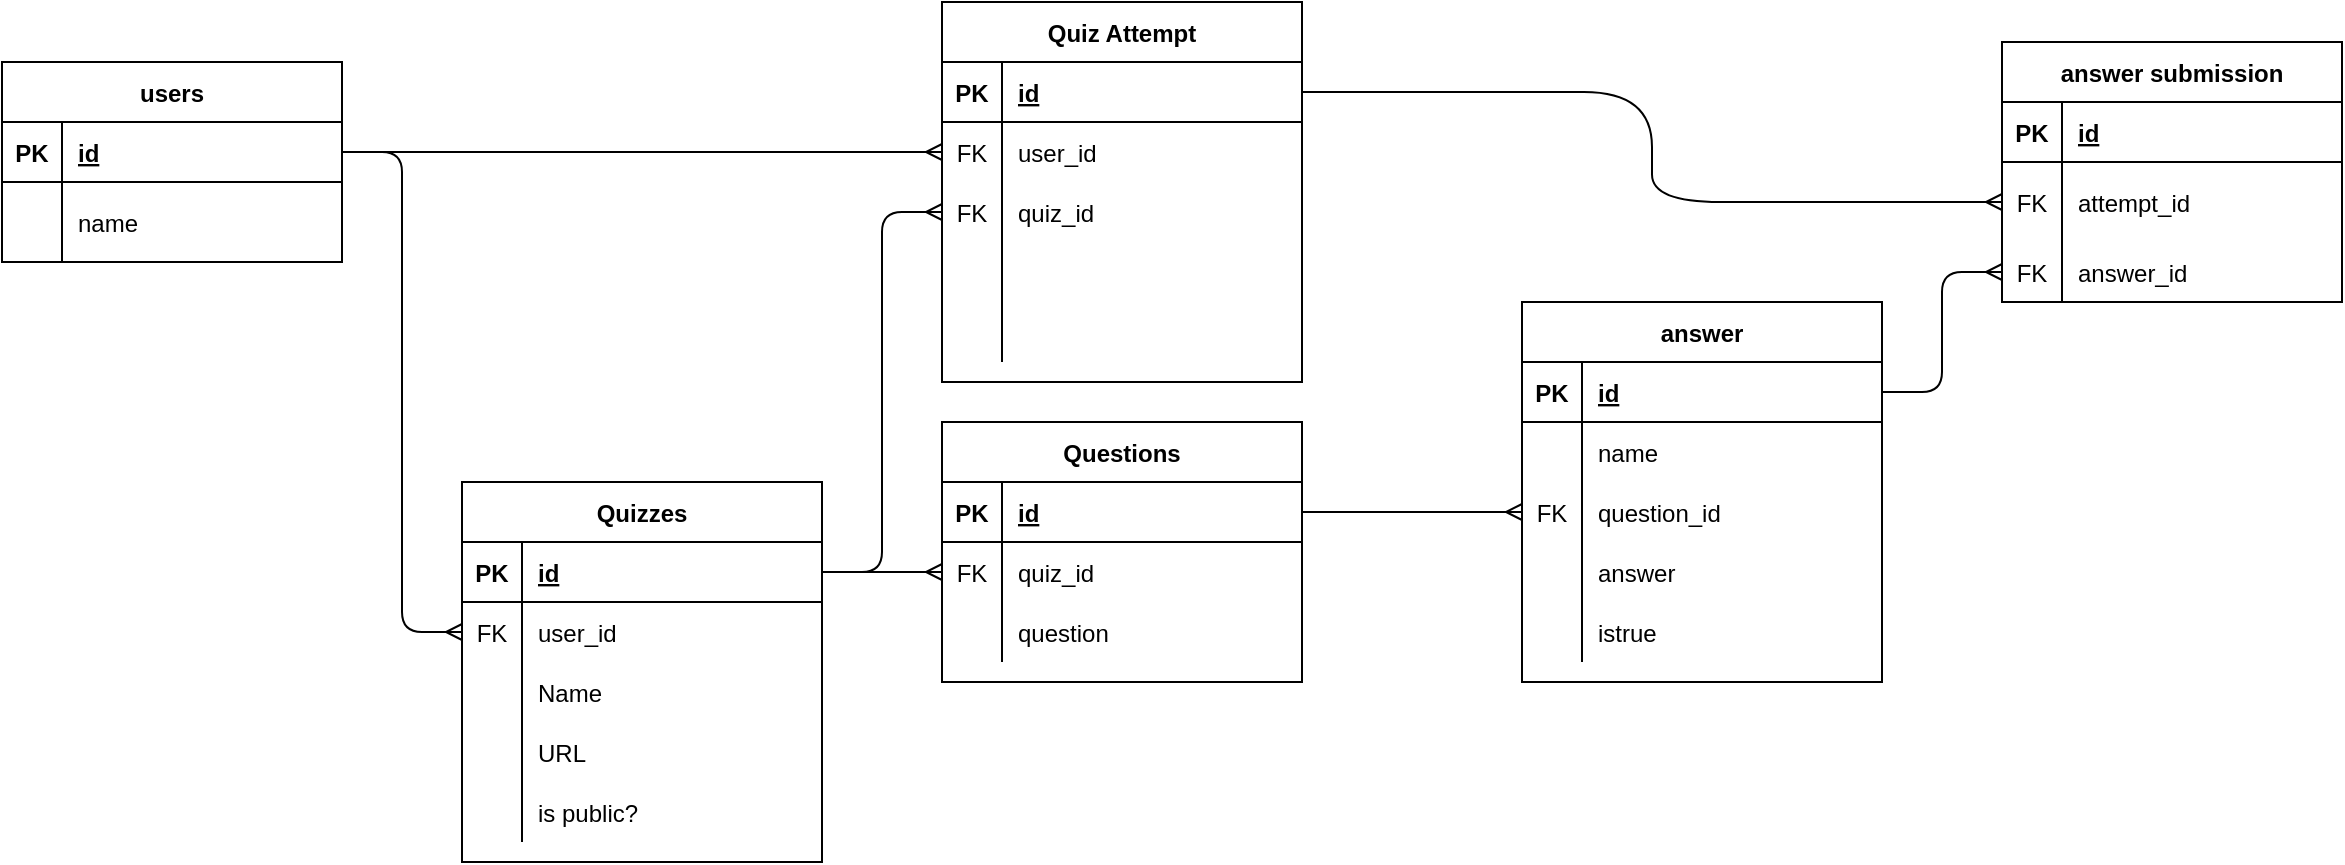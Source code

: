 <mxfile version="13.10.4" type="github">
  <diagram id="rns0u1nfgmBYsvCwoi5d" name="Page-1">
    <mxGraphModel dx="2415" dy="905" grid="1" gridSize="10" guides="1" tooltips="1" connect="1" arrows="1" fold="1" page="1" pageScale="1" pageWidth="827" pageHeight="1169" math="0" shadow="0">
      <root>
        <mxCell id="0" />
        <mxCell id="1" parent="0" />
        <mxCell id="rZR9b4DwEJ2o0DF0y7g5-14" value="Quizzes" style="shape=table;startSize=30;container=1;collapsible=1;childLayout=tableLayout;fixedRows=1;rowLines=0;fontStyle=1;align=center;resizeLast=1;" parent="1" vertex="1">
          <mxGeometry x="-130" y="370" width="180" height="190" as="geometry" />
        </mxCell>
        <mxCell id="rZR9b4DwEJ2o0DF0y7g5-15" value="" style="shape=partialRectangle;collapsible=0;dropTarget=0;pointerEvents=0;fillColor=none;top=0;left=0;bottom=1;right=0;points=[[0,0.5],[1,0.5]];portConstraint=eastwest;" parent="rZR9b4DwEJ2o0DF0y7g5-14" vertex="1">
          <mxGeometry y="30" width="180" height="30" as="geometry" />
        </mxCell>
        <mxCell id="rZR9b4DwEJ2o0DF0y7g5-16" value="PK" style="shape=partialRectangle;connectable=0;fillColor=none;top=0;left=0;bottom=0;right=0;fontStyle=1;overflow=hidden;" parent="rZR9b4DwEJ2o0DF0y7g5-15" vertex="1">
          <mxGeometry width="30" height="30" as="geometry" />
        </mxCell>
        <mxCell id="rZR9b4DwEJ2o0DF0y7g5-17" value="id" style="shape=partialRectangle;connectable=0;fillColor=none;top=0;left=0;bottom=0;right=0;align=left;spacingLeft=6;fontStyle=5;overflow=hidden;" parent="rZR9b4DwEJ2o0DF0y7g5-15" vertex="1">
          <mxGeometry x="30" width="150" height="30" as="geometry" />
        </mxCell>
        <mxCell id="rZR9b4DwEJ2o0DF0y7g5-18" value="" style="shape=partialRectangle;collapsible=0;dropTarget=0;pointerEvents=0;fillColor=none;top=0;left=0;bottom=0;right=0;points=[[0,0.5],[1,0.5]];portConstraint=eastwest;" parent="rZR9b4DwEJ2o0DF0y7g5-14" vertex="1">
          <mxGeometry y="60" width="180" height="30" as="geometry" />
        </mxCell>
        <mxCell id="rZR9b4DwEJ2o0DF0y7g5-19" value="FK" style="shape=partialRectangle;connectable=0;fillColor=none;top=0;left=0;bottom=0;right=0;editable=1;overflow=hidden;" parent="rZR9b4DwEJ2o0DF0y7g5-18" vertex="1">
          <mxGeometry width="30" height="30" as="geometry" />
        </mxCell>
        <mxCell id="rZR9b4DwEJ2o0DF0y7g5-20" value="user_id" style="shape=partialRectangle;connectable=0;fillColor=none;top=0;left=0;bottom=0;right=0;align=left;spacingLeft=6;overflow=hidden;" parent="rZR9b4DwEJ2o0DF0y7g5-18" vertex="1">
          <mxGeometry x="30" width="150" height="30" as="geometry" />
        </mxCell>
        <mxCell id="rZR9b4DwEJ2o0DF0y7g5-21" value="" style="shape=partialRectangle;collapsible=0;dropTarget=0;pointerEvents=0;fillColor=none;top=0;left=0;bottom=0;right=0;points=[[0,0.5],[1,0.5]];portConstraint=eastwest;" parent="rZR9b4DwEJ2o0DF0y7g5-14" vertex="1">
          <mxGeometry y="90" width="180" height="30" as="geometry" />
        </mxCell>
        <mxCell id="rZR9b4DwEJ2o0DF0y7g5-22" value="" style="shape=partialRectangle;connectable=0;fillColor=none;top=0;left=0;bottom=0;right=0;editable=1;overflow=hidden;" parent="rZR9b4DwEJ2o0DF0y7g5-21" vertex="1">
          <mxGeometry width="30" height="30" as="geometry" />
        </mxCell>
        <mxCell id="rZR9b4DwEJ2o0DF0y7g5-23" value="Name" style="shape=partialRectangle;connectable=0;fillColor=none;top=0;left=0;bottom=0;right=0;align=left;spacingLeft=6;overflow=hidden;" parent="rZR9b4DwEJ2o0DF0y7g5-21" vertex="1">
          <mxGeometry x="30" width="150" height="30" as="geometry" />
        </mxCell>
        <mxCell id="rZR9b4DwEJ2o0DF0y7g5-24" value="" style="shape=partialRectangle;collapsible=0;dropTarget=0;pointerEvents=0;fillColor=none;top=0;left=0;bottom=0;right=0;points=[[0,0.5],[1,0.5]];portConstraint=eastwest;" parent="rZR9b4DwEJ2o0DF0y7g5-14" vertex="1">
          <mxGeometry y="120" width="180" height="30" as="geometry" />
        </mxCell>
        <mxCell id="rZR9b4DwEJ2o0DF0y7g5-25" value="" style="shape=partialRectangle;connectable=0;fillColor=none;top=0;left=0;bottom=0;right=0;editable=1;overflow=hidden;" parent="rZR9b4DwEJ2o0DF0y7g5-24" vertex="1">
          <mxGeometry width="30" height="30" as="geometry" />
        </mxCell>
        <mxCell id="rZR9b4DwEJ2o0DF0y7g5-26" value="URL" style="shape=partialRectangle;connectable=0;fillColor=none;top=0;left=0;bottom=0;right=0;align=left;spacingLeft=6;overflow=hidden;" parent="rZR9b4DwEJ2o0DF0y7g5-24" vertex="1">
          <mxGeometry x="30" width="150" height="30" as="geometry" />
        </mxCell>
        <mxCell id="eNl7Bhu4wVigswZDlccV-51" value="" style="shape=partialRectangle;collapsible=0;dropTarget=0;pointerEvents=0;fillColor=none;top=0;left=0;bottom=0;right=0;points=[[0,0.5],[1,0.5]];portConstraint=eastwest;" parent="rZR9b4DwEJ2o0DF0y7g5-14" vertex="1">
          <mxGeometry y="150" width="180" height="30" as="geometry" />
        </mxCell>
        <mxCell id="eNl7Bhu4wVigswZDlccV-52" value="" style="shape=partialRectangle;connectable=0;fillColor=none;top=0;left=0;bottom=0;right=0;editable=1;overflow=hidden;" parent="eNl7Bhu4wVigswZDlccV-51" vertex="1">
          <mxGeometry width="30" height="30" as="geometry" />
        </mxCell>
        <mxCell id="eNl7Bhu4wVigswZDlccV-53" value="is public?" style="shape=partialRectangle;connectable=0;fillColor=none;top=0;left=0;bottom=0;right=0;align=left;spacingLeft=6;overflow=hidden;" parent="eNl7Bhu4wVigswZDlccV-51" vertex="1">
          <mxGeometry x="30" width="150" height="30" as="geometry" />
        </mxCell>
        <mxCell id="rZR9b4DwEJ2o0DF0y7g5-28" value="" style="edgeStyle=entityRelationEdgeStyle;fontSize=12;html=1;endArrow=ERmany;exitX=1;exitY=0.5;exitDx=0;exitDy=0;entryX=0;entryY=0.5;entryDx=0;entryDy=0;" parent="1" source="gGaJTS9Biq2GA9kVNMcF-41" target="rZR9b4DwEJ2o0DF0y7g5-42" edge="1">
          <mxGeometry width="100" height="100" relative="1" as="geometry">
            <mxPoint x="-190" y="205" as="sourcePoint" />
            <mxPoint y="150" as="targetPoint" />
          </mxGeometry>
        </mxCell>
        <mxCell id="rZR9b4DwEJ2o0DF0y7g5-38" value="Quiz Attempt" style="shape=table;startSize=30;container=1;collapsible=1;childLayout=tableLayout;fixedRows=1;rowLines=0;fontStyle=1;align=center;resizeLast=1;" parent="1" vertex="1">
          <mxGeometry x="110" y="130" width="180" height="190" as="geometry" />
        </mxCell>
        <mxCell id="rZR9b4DwEJ2o0DF0y7g5-39" value="" style="shape=partialRectangle;collapsible=0;dropTarget=0;pointerEvents=0;fillColor=none;top=0;left=0;bottom=1;right=0;points=[[0,0.5],[1,0.5]];portConstraint=eastwest;" parent="rZR9b4DwEJ2o0DF0y7g5-38" vertex="1">
          <mxGeometry y="30" width="180" height="30" as="geometry" />
        </mxCell>
        <mxCell id="rZR9b4DwEJ2o0DF0y7g5-40" value="PK" style="shape=partialRectangle;connectable=0;fillColor=none;top=0;left=0;bottom=0;right=0;fontStyle=1;overflow=hidden;" parent="rZR9b4DwEJ2o0DF0y7g5-39" vertex="1">
          <mxGeometry width="30" height="30" as="geometry" />
        </mxCell>
        <mxCell id="rZR9b4DwEJ2o0DF0y7g5-41" value="id" style="shape=partialRectangle;connectable=0;fillColor=none;top=0;left=0;bottom=0;right=0;align=left;spacingLeft=6;fontStyle=5;overflow=hidden;" parent="rZR9b4DwEJ2o0DF0y7g5-39" vertex="1">
          <mxGeometry x="30" width="150" height="30" as="geometry" />
        </mxCell>
        <mxCell id="rZR9b4DwEJ2o0DF0y7g5-42" value="" style="shape=partialRectangle;collapsible=0;dropTarget=0;pointerEvents=0;fillColor=none;top=0;left=0;bottom=0;right=0;points=[[0,0.5],[1,0.5]];portConstraint=eastwest;" parent="rZR9b4DwEJ2o0DF0y7g5-38" vertex="1">
          <mxGeometry y="60" width="180" height="30" as="geometry" />
        </mxCell>
        <mxCell id="rZR9b4DwEJ2o0DF0y7g5-43" value="FK" style="shape=partialRectangle;connectable=0;fillColor=none;top=0;left=0;bottom=0;right=0;editable=1;overflow=hidden;" parent="rZR9b4DwEJ2o0DF0y7g5-42" vertex="1">
          <mxGeometry width="30" height="30" as="geometry" />
        </mxCell>
        <mxCell id="rZR9b4DwEJ2o0DF0y7g5-44" value="user_id" style="shape=partialRectangle;connectable=0;fillColor=none;top=0;left=0;bottom=0;right=0;align=left;spacingLeft=6;overflow=hidden;" parent="rZR9b4DwEJ2o0DF0y7g5-42" vertex="1">
          <mxGeometry x="30" width="150" height="30" as="geometry" />
        </mxCell>
        <mxCell id="rZR9b4DwEJ2o0DF0y7g5-45" value="" style="shape=partialRectangle;collapsible=0;dropTarget=0;pointerEvents=0;fillColor=none;top=0;left=0;bottom=0;right=0;points=[[0,0.5],[1,0.5]];portConstraint=eastwest;" parent="rZR9b4DwEJ2o0DF0y7g5-38" vertex="1">
          <mxGeometry y="90" width="180" height="30" as="geometry" />
        </mxCell>
        <mxCell id="rZR9b4DwEJ2o0DF0y7g5-46" value="FK" style="shape=partialRectangle;connectable=0;fillColor=none;top=0;left=0;bottom=0;right=0;editable=1;overflow=hidden;" parent="rZR9b4DwEJ2o0DF0y7g5-45" vertex="1">
          <mxGeometry width="30" height="30" as="geometry" />
        </mxCell>
        <mxCell id="rZR9b4DwEJ2o0DF0y7g5-47" value="quiz_id" style="shape=partialRectangle;connectable=0;fillColor=none;top=0;left=0;bottom=0;right=0;align=left;spacingLeft=6;overflow=hidden;" parent="rZR9b4DwEJ2o0DF0y7g5-45" vertex="1">
          <mxGeometry x="30" width="150" height="30" as="geometry" />
        </mxCell>
        <mxCell id="rZR9b4DwEJ2o0DF0y7g5-48" value="" style="shape=partialRectangle;collapsible=0;dropTarget=0;pointerEvents=0;fillColor=none;top=0;left=0;bottom=0;right=0;points=[[0,0.5],[1,0.5]];portConstraint=eastwest;" parent="rZR9b4DwEJ2o0DF0y7g5-38" vertex="1">
          <mxGeometry y="120" width="180" height="30" as="geometry" />
        </mxCell>
        <mxCell id="rZR9b4DwEJ2o0DF0y7g5-49" value="" style="shape=partialRectangle;connectable=0;fillColor=none;top=0;left=0;bottom=0;right=0;editable=1;overflow=hidden;" parent="rZR9b4DwEJ2o0DF0y7g5-48" vertex="1">
          <mxGeometry width="30" height="30" as="geometry" />
        </mxCell>
        <mxCell id="rZR9b4DwEJ2o0DF0y7g5-50" value="" style="shape=partialRectangle;connectable=0;fillColor=none;top=0;left=0;bottom=0;right=0;align=left;spacingLeft=6;overflow=hidden;" parent="rZR9b4DwEJ2o0DF0y7g5-48" vertex="1">
          <mxGeometry x="30" width="150" height="30" as="geometry" />
        </mxCell>
        <mxCell id="rZR9b4DwEJ2o0DF0y7g5-64" value="" style="shape=partialRectangle;collapsible=0;dropTarget=0;pointerEvents=0;fillColor=none;top=0;left=0;bottom=0;right=0;points=[[0,0.5],[1,0.5]];portConstraint=eastwest;" parent="rZR9b4DwEJ2o0DF0y7g5-38" vertex="1">
          <mxGeometry y="150" width="180" height="30" as="geometry" />
        </mxCell>
        <mxCell id="rZR9b4DwEJ2o0DF0y7g5-65" value="" style="shape=partialRectangle;connectable=0;fillColor=none;top=0;left=0;bottom=0;right=0;editable=1;overflow=hidden;" parent="rZR9b4DwEJ2o0DF0y7g5-64" vertex="1">
          <mxGeometry width="30" height="30" as="geometry" />
        </mxCell>
        <mxCell id="rZR9b4DwEJ2o0DF0y7g5-66" value="" style="shape=partialRectangle;connectable=0;fillColor=none;top=0;left=0;bottom=0;right=0;align=left;spacingLeft=6;overflow=hidden;" parent="rZR9b4DwEJ2o0DF0y7g5-64" vertex="1">
          <mxGeometry x="30" width="150" height="30" as="geometry" />
        </mxCell>
        <mxCell id="rZR9b4DwEJ2o0DF0y7g5-73" value="" style="edgeStyle=entityRelationEdgeStyle;fontSize=12;html=1;endArrow=ERmany;exitX=1;exitY=0.5;exitDx=0;exitDy=0;" parent="1" source="gGaJTS9Biq2GA9kVNMcF-41" target="rZR9b4DwEJ2o0DF0y7g5-18" edge="1">
          <mxGeometry width="100" height="100" relative="1" as="geometry">
            <mxPoint x="-190" y="205" as="sourcePoint" />
            <mxPoint x="-20" y="480" as="targetPoint" />
          </mxGeometry>
        </mxCell>
        <mxCell id="eNl7Bhu4wVigswZDlccV-14" value="Questions" style="shape=table;startSize=30;container=1;collapsible=1;childLayout=tableLayout;fixedRows=1;rowLines=0;fontStyle=1;align=center;resizeLast=1;" parent="1" vertex="1">
          <mxGeometry x="110" y="340" width="180" height="130" as="geometry" />
        </mxCell>
        <mxCell id="eNl7Bhu4wVigswZDlccV-15" value="" style="shape=partialRectangle;collapsible=0;dropTarget=0;pointerEvents=0;fillColor=none;top=0;left=0;bottom=1;right=0;points=[[0,0.5],[1,0.5]];portConstraint=eastwest;" parent="eNl7Bhu4wVigswZDlccV-14" vertex="1">
          <mxGeometry y="30" width="180" height="30" as="geometry" />
        </mxCell>
        <mxCell id="eNl7Bhu4wVigswZDlccV-16" value="PK" style="shape=partialRectangle;connectable=0;fillColor=none;top=0;left=0;bottom=0;right=0;fontStyle=1;overflow=hidden;" parent="eNl7Bhu4wVigswZDlccV-15" vertex="1">
          <mxGeometry width="30" height="30" as="geometry" />
        </mxCell>
        <mxCell id="eNl7Bhu4wVigswZDlccV-17" value="id" style="shape=partialRectangle;connectable=0;fillColor=none;top=0;left=0;bottom=0;right=0;align=left;spacingLeft=6;fontStyle=5;overflow=hidden;" parent="eNl7Bhu4wVigswZDlccV-15" vertex="1">
          <mxGeometry x="30" width="150" height="30" as="geometry" />
        </mxCell>
        <mxCell id="eNl7Bhu4wVigswZDlccV-18" value="" style="shape=partialRectangle;collapsible=0;dropTarget=0;pointerEvents=0;fillColor=none;top=0;left=0;bottom=0;right=0;points=[[0,0.5],[1,0.5]];portConstraint=eastwest;" parent="eNl7Bhu4wVigswZDlccV-14" vertex="1">
          <mxGeometry y="60" width="180" height="30" as="geometry" />
        </mxCell>
        <mxCell id="eNl7Bhu4wVigswZDlccV-19" value="FK" style="shape=partialRectangle;connectable=0;fillColor=none;top=0;left=0;bottom=0;right=0;editable=1;overflow=hidden;" parent="eNl7Bhu4wVigswZDlccV-18" vertex="1">
          <mxGeometry width="30" height="30" as="geometry" />
        </mxCell>
        <mxCell id="eNl7Bhu4wVigswZDlccV-20" value="quiz_id" style="shape=partialRectangle;connectable=0;fillColor=none;top=0;left=0;bottom=0;right=0;align=left;spacingLeft=6;overflow=hidden;" parent="eNl7Bhu4wVigswZDlccV-18" vertex="1">
          <mxGeometry x="30" width="150" height="30" as="geometry" />
        </mxCell>
        <mxCell id="eNl7Bhu4wVigswZDlccV-21" value="" style="shape=partialRectangle;collapsible=0;dropTarget=0;pointerEvents=0;fillColor=none;top=0;left=0;bottom=0;right=0;points=[[0,0.5],[1,0.5]];portConstraint=eastwest;" parent="eNl7Bhu4wVigswZDlccV-14" vertex="1">
          <mxGeometry y="90" width="180" height="30" as="geometry" />
        </mxCell>
        <mxCell id="eNl7Bhu4wVigswZDlccV-22" value="" style="shape=partialRectangle;connectable=0;fillColor=none;top=0;left=0;bottom=0;right=0;editable=1;overflow=hidden;" parent="eNl7Bhu4wVigswZDlccV-21" vertex="1">
          <mxGeometry width="30" height="30" as="geometry" />
        </mxCell>
        <mxCell id="eNl7Bhu4wVigswZDlccV-23" value="question" style="shape=partialRectangle;connectable=0;fillColor=none;top=0;left=0;bottom=0;right=0;align=left;spacingLeft=6;overflow=hidden;" parent="eNl7Bhu4wVigswZDlccV-21" vertex="1">
          <mxGeometry x="30" width="150" height="30" as="geometry" />
        </mxCell>
        <mxCell id="eNl7Bhu4wVigswZDlccV-54" value="answer submission" style="shape=table;startSize=30;container=1;collapsible=1;childLayout=tableLayout;fixedRows=1;rowLines=0;fontStyle=1;align=center;resizeLast=1;" parent="1" vertex="1">
          <mxGeometry x="640" y="150" width="170" height="130" as="geometry" />
        </mxCell>
        <mxCell id="eNl7Bhu4wVigswZDlccV-55" value="" style="shape=partialRectangle;collapsible=0;dropTarget=0;pointerEvents=0;fillColor=none;top=0;left=0;bottom=1;right=0;points=[[0,0.5],[1,0.5]];portConstraint=eastwest;" parent="eNl7Bhu4wVigswZDlccV-54" vertex="1">
          <mxGeometry y="30" width="170" height="30" as="geometry" />
        </mxCell>
        <mxCell id="eNl7Bhu4wVigswZDlccV-56" value="PK" style="shape=partialRectangle;connectable=0;fillColor=none;top=0;left=0;bottom=0;right=0;fontStyle=1;overflow=hidden;" parent="eNl7Bhu4wVigswZDlccV-55" vertex="1">
          <mxGeometry width="30" height="30" as="geometry" />
        </mxCell>
        <mxCell id="eNl7Bhu4wVigswZDlccV-57" value="id" style="shape=partialRectangle;connectable=0;fillColor=none;top=0;left=0;bottom=0;right=0;align=left;spacingLeft=6;fontStyle=5;overflow=hidden;" parent="eNl7Bhu4wVigswZDlccV-55" vertex="1">
          <mxGeometry x="30" width="140" height="30" as="geometry" />
        </mxCell>
        <mxCell id="eNl7Bhu4wVigswZDlccV-58" value="" style="shape=partialRectangle;collapsible=0;dropTarget=0;pointerEvents=0;fillColor=none;top=0;left=0;bottom=0;right=0;points=[[0,0.5],[1,0.5]];portConstraint=eastwest;" parent="eNl7Bhu4wVigswZDlccV-54" vertex="1">
          <mxGeometry y="60" width="170" height="40" as="geometry" />
        </mxCell>
        <mxCell id="eNl7Bhu4wVigswZDlccV-59" value="FK" style="shape=partialRectangle;connectable=0;fillColor=none;top=0;left=0;bottom=0;right=0;editable=1;overflow=hidden;" parent="eNl7Bhu4wVigswZDlccV-58" vertex="1">
          <mxGeometry width="30" height="40" as="geometry" />
        </mxCell>
        <mxCell id="eNl7Bhu4wVigswZDlccV-60" value="attempt_id" style="shape=partialRectangle;connectable=0;fillColor=none;top=0;left=0;bottom=0;right=0;align=left;spacingLeft=6;overflow=hidden;" parent="eNl7Bhu4wVigswZDlccV-58" vertex="1">
          <mxGeometry x="30" width="140" height="40" as="geometry" />
        </mxCell>
        <mxCell id="eNl7Bhu4wVigswZDlccV-61" value="" style="shape=partialRectangle;collapsible=0;dropTarget=0;pointerEvents=0;fillColor=none;top=0;left=0;bottom=0;right=0;points=[[0,0.5],[1,0.5]];portConstraint=eastwest;" parent="eNl7Bhu4wVigswZDlccV-54" vertex="1">
          <mxGeometry y="100" width="170" height="30" as="geometry" />
        </mxCell>
        <mxCell id="eNl7Bhu4wVigswZDlccV-62" value="FK" style="shape=partialRectangle;connectable=0;fillColor=none;top=0;left=0;bottom=0;right=0;editable=1;overflow=hidden;" parent="eNl7Bhu4wVigswZDlccV-61" vertex="1">
          <mxGeometry width="30" height="30" as="geometry" />
        </mxCell>
        <mxCell id="eNl7Bhu4wVigswZDlccV-63" value="answer_id" style="shape=partialRectangle;connectable=0;fillColor=none;top=0;left=0;bottom=0;right=0;align=left;spacingLeft=6;overflow=hidden;" parent="eNl7Bhu4wVigswZDlccV-61" vertex="1">
          <mxGeometry x="30" width="140" height="30" as="geometry" />
        </mxCell>
        <mxCell id="eNl7Bhu4wVigswZDlccV-76" value="" style="edgeStyle=entityRelationEdgeStyle;fontSize=12;html=1;endArrow=ERmany;exitX=1;exitY=0.5;exitDx=0;exitDy=0;entryX=0;entryY=0.5;entryDx=0;entryDy=0;" parent="1" source="rZR9b4DwEJ2o0DF0y7g5-15" target="rZR9b4DwEJ2o0DF0y7g5-45" edge="1">
          <mxGeometry width="100" height="100" relative="1" as="geometry">
            <mxPoint x="220" y="470" as="sourcePoint" />
            <mxPoint x="530" y="300" as="targetPoint" />
          </mxGeometry>
        </mxCell>
        <mxCell id="eNl7Bhu4wVigswZDlccV-79" value="" style="edgeStyle=elbowEdgeStyle;fontSize=12;html=1;endArrow=ERmany;exitX=1;exitY=0.5;exitDx=0;exitDy=0;rounded=1;jumpSize=0;arcSize=68;" parent="1" source="rZR9b4DwEJ2o0DF0y7g5-39" target="eNl7Bhu4wVigswZDlccV-58" edge="1">
          <mxGeometry width="100" height="100" relative="1" as="geometry">
            <mxPoint x="380" y="175" as="sourcePoint" />
            <mxPoint x="490" y="175" as="targetPoint" />
          </mxGeometry>
        </mxCell>
        <mxCell id="eNl7Bhu4wVigswZDlccV-80" value="" style="edgeStyle=entityRelationEdgeStyle;fontSize=12;html=1;endArrow=ERmany;entryX=0;entryY=0.5;entryDx=0;entryDy=0;" parent="1" source="eNl7Bhu4wVigswZDlccV-15" target="gGaJTS9Biq2GA9kVNMcF-11" edge="1">
          <mxGeometry width="100" height="100" relative="1" as="geometry">
            <mxPoint x="370" y="420" as="sourcePoint" />
            <mxPoint x="560" y="550" as="targetPoint" />
          </mxGeometry>
        </mxCell>
        <mxCell id="eNl7Bhu4wVigswZDlccV-81" value="" style="edgeStyle=entityRelationEdgeStyle;fontSize=12;html=1;endArrow=ERmany;entryX=0;entryY=0.5;entryDx=0;entryDy=0;exitX=1;exitY=0.5;exitDx=0;exitDy=0;" parent="1" source="rZR9b4DwEJ2o0DF0y7g5-15" target="eNl7Bhu4wVigswZDlccV-18" edge="1">
          <mxGeometry width="100" height="100" relative="1" as="geometry">
            <mxPoint x="50" y="560" as="sourcePoint" />
            <mxPoint x="230" y="400" as="targetPoint" />
          </mxGeometry>
        </mxCell>
        <mxCell id="gGaJTS9Biq2GA9kVNMcF-7" value="answer" style="shape=table;startSize=30;container=1;collapsible=1;childLayout=tableLayout;fixedRows=1;rowLines=0;fontStyle=1;align=center;resizeLast=1;" vertex="1" parent="1">
          <mxGeometry x="400" y="280" width="180" height="190" as="geometry" />
        </mxCell>
        <mxCell id="gGaJTS9Biq2GA9kVNMcF-8" value="" style="shape=partialRectangle;collapsible=0;dropTarget=0;pointerEvents=0;fillColor=none;top=0;left=0;bottom=1;right=0;points=[[0,0.5],[1,0.5]];portConstraint=eastwest;" vertex="1" parent="gGaJTS9Biq2GA9kVNMcF-7">
          <mxGeometry y="30" width="180" height="30" as="geometry" />
        </mxCell>
        <mxCell id="gGaJTS9Biq2GA9kVNMcF-9" value="PK" style="shape=partialRectangle;connectable=0;fillColor=none;top=0;left=0;bottom=0;right=0;fontStyle=1;overflow=hidden;" vertex="1" parent="gGaJTS9Biq2GA9kVNMcF-8">
          <mxGeometry width="30" height="30" as="geometry" />
        </mxCell>
        <mxCell id="gGaJTS9Biq2GA9kVNMcF-10" value="id" style="shape=partialRectangle;connectable=0;fillColor=none;top=0;left=0;bottom=0;right=0;align=left;spacingLeft=6;fontStyle=5;overflow=hidden;" vertex="1" parent="gGaJTS9Biq2GA9kVNMcF-8">
          <mxGeometry x="30" width="150" height="30" as="geometry" />
        </mxCell>
        <mxCell id="gGaJTS9Biq2GA9kVNMcF-37" value="" style="shape=partialRectangle;collapsible=0;dropTarget=0;pointerEvents=0;fillColor=none;top=0;left=0;bottom=0;right=0;points=[[0,0.5],[1,0.5]];portConstraint=eastwest;" vertex="1" parent="gGaJTS9Biq2GA9kVNMcF-7">
          <mxGeometry y="60" width="180" height="30" as="geometry" />
        </mxCell>
        <mxCell id="gGaJTS9Biq2GA9kVNMcF-38" value="" style="shape=partialRectangle;connectable=0;fillColor=none;top=0;left=0;bottom=0;right=0;editable=1;overflow=hidden;" vertex="1" parent="gGaJTS9Biq2GA9kVNMcF-37">
          <mxGeometry width="30" height="30" as="geometry" />
        </mxCell>
        <mxCell id="gGaJTS9Biq2GA9kVNMcF-39" value="name" style="shape=partialRectangle;connectable=0;fillColor=none;top=0;left=0;bottom=0;right=0;align=left;spacingLeft=6;overflow=hidden;" vertex="1" parent="gGaJTS9Biq2GA9kVNMcF-37">
          <mxGeometry x="30" width="150" height="30" as="geometry" />
        </mxCell>
        <mxCell id="gGaJTS9Biq2GA9kVNMcF-11" value="" style="shape=partialRectangle;collapsible=0;dropTarget=0;pointerEvents=0;fillColor=none;top=0;left=0;bottom=0;right=0;points=[[0,0.5],[1,0.5]];portConstraint=eastwest;" vertex="1" parent="gGaJTS9Biq2GA9kVNMcF-7">
          <mxGeometry y="90" width="180" height="30" as="geometry" />
        </mxCell>
        <mxCell id="gGaJTS9Biq2GA9kVNMcF-12" value="FK" style="shape=partialRectangle;connectable=0;fillColor=none;top=0;left=0;bottom=0;right=0;editable=1;overflow=hidden;" vertex="1" parent="gGaJTS9Biq2GA9kVNMcF-11">
          <mxGeometry width="30" height="30" as="geometry" />
        </mxCell>
        <mxCell id="gGaJTS9Biq2GA9kVNMcF-13" value="question_id" style="shape=partialRectangle;connectable=0;fillColor=none;top=0;left=0;bottom=0;right=0;align=left;spacingLeft=6;overflow=hidden;" vertex="1" parent="gGaJTS9Biq2GA9kVNMcF-11">
          <mxGeometry x="30" width="150" height="30" as="geometry" />
        </mxCell>
        <mxCell id="gGaJTS9Biq2GA9kVNMcF-17" value="" style="shape=partialRectangle;collapsible=0;dropTarget=0;pointerEvents=0;fillColor=none;top=0;left=0;bottom=0;right=0;points=[[0,0.5],[1,0.5]];portConstraint=eastwest;" vertex="1" parent="gGaJTS9Biq2GA9kVNMcF-7">
          <mxGeometry y="120" width="180" height="30" as="geometry" />
        </mxCell>
        <mxCell id="gGaJTS9Biq2GA9kVNMcF-18" value="" style="shape=partialRectangle;connectable=0;fillColor=none;top=0;left=0;bottom=0;right=0;editable=1;overflow=hidden;" vertex="1" parent="gGaJTS9Biq2GA9kVNMcF-17">
          <mxGeometry width="30" height="30" as="geometry" />
        </mxCell>
        <mxCell id="gGaJTS9Biq2GA9kVNMcF-19" value="answer" style="shape=partialRectangle;connectable=0;fillColor=none;top=0;left=0;bottom=0;right=0;align=left;spacingLeft=6;overflow=hidden;" vertex="1" parent="gGaJTS9Biq2GA9kVNMcF-17">
          <mxGeometry x="30" width="150" height="30" as="geometry" />
        </mxCell>
        <mxCell id="gGaJTS9Biq2GA9kVNMcF-20" value="" style="shape=partialRectangle;collapsible=0;dropTarget=0;pointerEvents=0;fillColor=none;top=0;left=0;bottom=0;right=0;points=[[0,0.5],[1,0.5]];portConstraint=eastwest;" vertex="1" parent="gGaJTS9Biq2GA9kVNMcF-7">
          <mxGeometry y="150" width="180" height="30" as="geometry" />
        </mxCell>
        <mxCell id="gGaJTS9Biq2GA9kVNMcF-21" value="" style="shape=partialRectangle;connectable=0;fillColor=none;top=0;left=0;bottom=0;right=0;editable=1;overflow=hidden;" vertex="1" parent="gGaJTS9Biq2GA9kVNMcF-20">
          <mxGeometry width="30" height="30" as="geometry" />
        </mxCell>
        <mxCell id="gGaJTS9Biq2GA9kVNMcF-22" value="istrue" style="shape=partialRectangle;connectable=0;fillColor=none;top=0;left=0;bottom=0;right=0;align=left;spacingLeft=6;overflow=hidden;" vertex="1" parent="gGaJTS9Biq2GA9kVNMcF-20">
          <mxGeometry x="30" width="150" height="30" as="geometry" />
        </mxCell>
        <mxCell id="gGaJTS9Biq2GA9kVNMcF-23" value="" style="edgeStyle=entityRelationEdgeStyle;fontSize=12;html=1;endArrow=ERmany;entryX=0;entryY=0.5;entryDx=0;entryDy=0;exitX=1;exitY=0.5;exitDx=0;exitDy=0;" edge="1" parent="1" source="gGaJTS9Biq2GA9kVNMcF-8" target="eNl7Bhu4wVigswZDlccV-61">
          <mxGeometry width="100" height="100" relative="1" as="geometry">
            <mxPoint x="540" y="360" as="sourcePoint" />
            <mxPoint x="820" y="360" as="targetPoint" />
          </mxGeometry>
        </mxCell>
        <mxCell id="gGaJTS9Biq2GA9kVNMcF-40" value="users" style="shape=table;startSize=30;container=1;collapsible=1;childLayout=tableLayout;fixedRows=1;rowLines=0;fontStyle=1;align=center;resizeLast=1;" vertex="1" parent="1">
          <mxGeometry x="-360" y="160" width="170" height="100" as="geometry" />
        </mxCell>
        <mxCell id="gGaJTS9Biq2GA9kVNMcF-41" value="" style="shape=partialRectangle;collapsible=0;dropTarget=0;pointerEvents=0;fillColor=none;top=0;left=0;bottom=1;right=0;points=[[0,0.5],[1,0.5]];portConstraint=eastwest;" vertex="1" parent="gGaJTS9Biq2GA9kVNMcF-40">
          <mxGeometry y="30" width="170" height="30" as="geometry" />
        </mxCell>
        <mxCell id="gGaJTS9Biq2GA9kVNMcF-42" value="PK" style="shape=partialRectangle;connectable=0;fillColor=none;top=0;left=0;bottom=0;right=0;fontStyle=1;overflow=hidden;" vertex="1" parent="gGaJTS9Biq2GA9kVNMcF-41">
          <mxGeometry width="30" height="30" as="geometry" />
        </mxCell>
        <mxCell id="gGaJTS9Biq2GA9kVNMcF-43" value="id" style="shape=partialRectangle;connectable=0;fillColor=none;top=0;left=0;bottom=0;right=0;align=left;spacingLeft=6;fontStyle=5;overflow=hidden;" vertex="1" parent="gGaJTS9Biq2GA9kVNMcF-41">
          <mxGeometry x="30" width="140" height="30" as="geometry" />
        </mxCell>
        <mxCell id="gGaJTS9Biq2GA9kVNMcF-44" value="" style="shape=partialRectangle;collapsible=0;dropTarget=0;pointerEvents=0;fillColor=none;top=0;left=0;bottom=0;right=0;points=[[0,0.5],[1,0.5]];portConstraint=eastwest;" vertex="1" parent="gGaJTS9Biq2GA9kVNMcF-40">
          <mxGeometry y="60" width="170" height="40" as="geometry" />
        </mxCell>
        <mxCell id="gGaJTS9Biq2GA9kVNMcF-45" value="" style="shape=partialRectangle;connectable=0;fillColor=none;top=0;left=0;bottom=0;right=0;editable=1;overflow=hidden;" vertex="1" parent="gGaJTS9Biq2GA9kVNMcF-44">
          <mxGeometry width="30" height="40" as="geometry" />
        </mxCell>
        <mxCell id="gGaJTS9Biq2GA9kVNMcF-46" value="name" style="shape=partialRectangle;connectable=0;fillColor=none;top=0;left=0;bottom=0;right=0;align=left;spacingLeft=6;overflow=hidden;" vertex="1" parent="gGaJTS9Biq2GA9kVNMcF-44">
          <mxGeometry x="30" width="140" height="40" as="geometry" />
        </mxCell>
      </root>
    </mxGraphModel>
  </diagram>
</mxfile>
